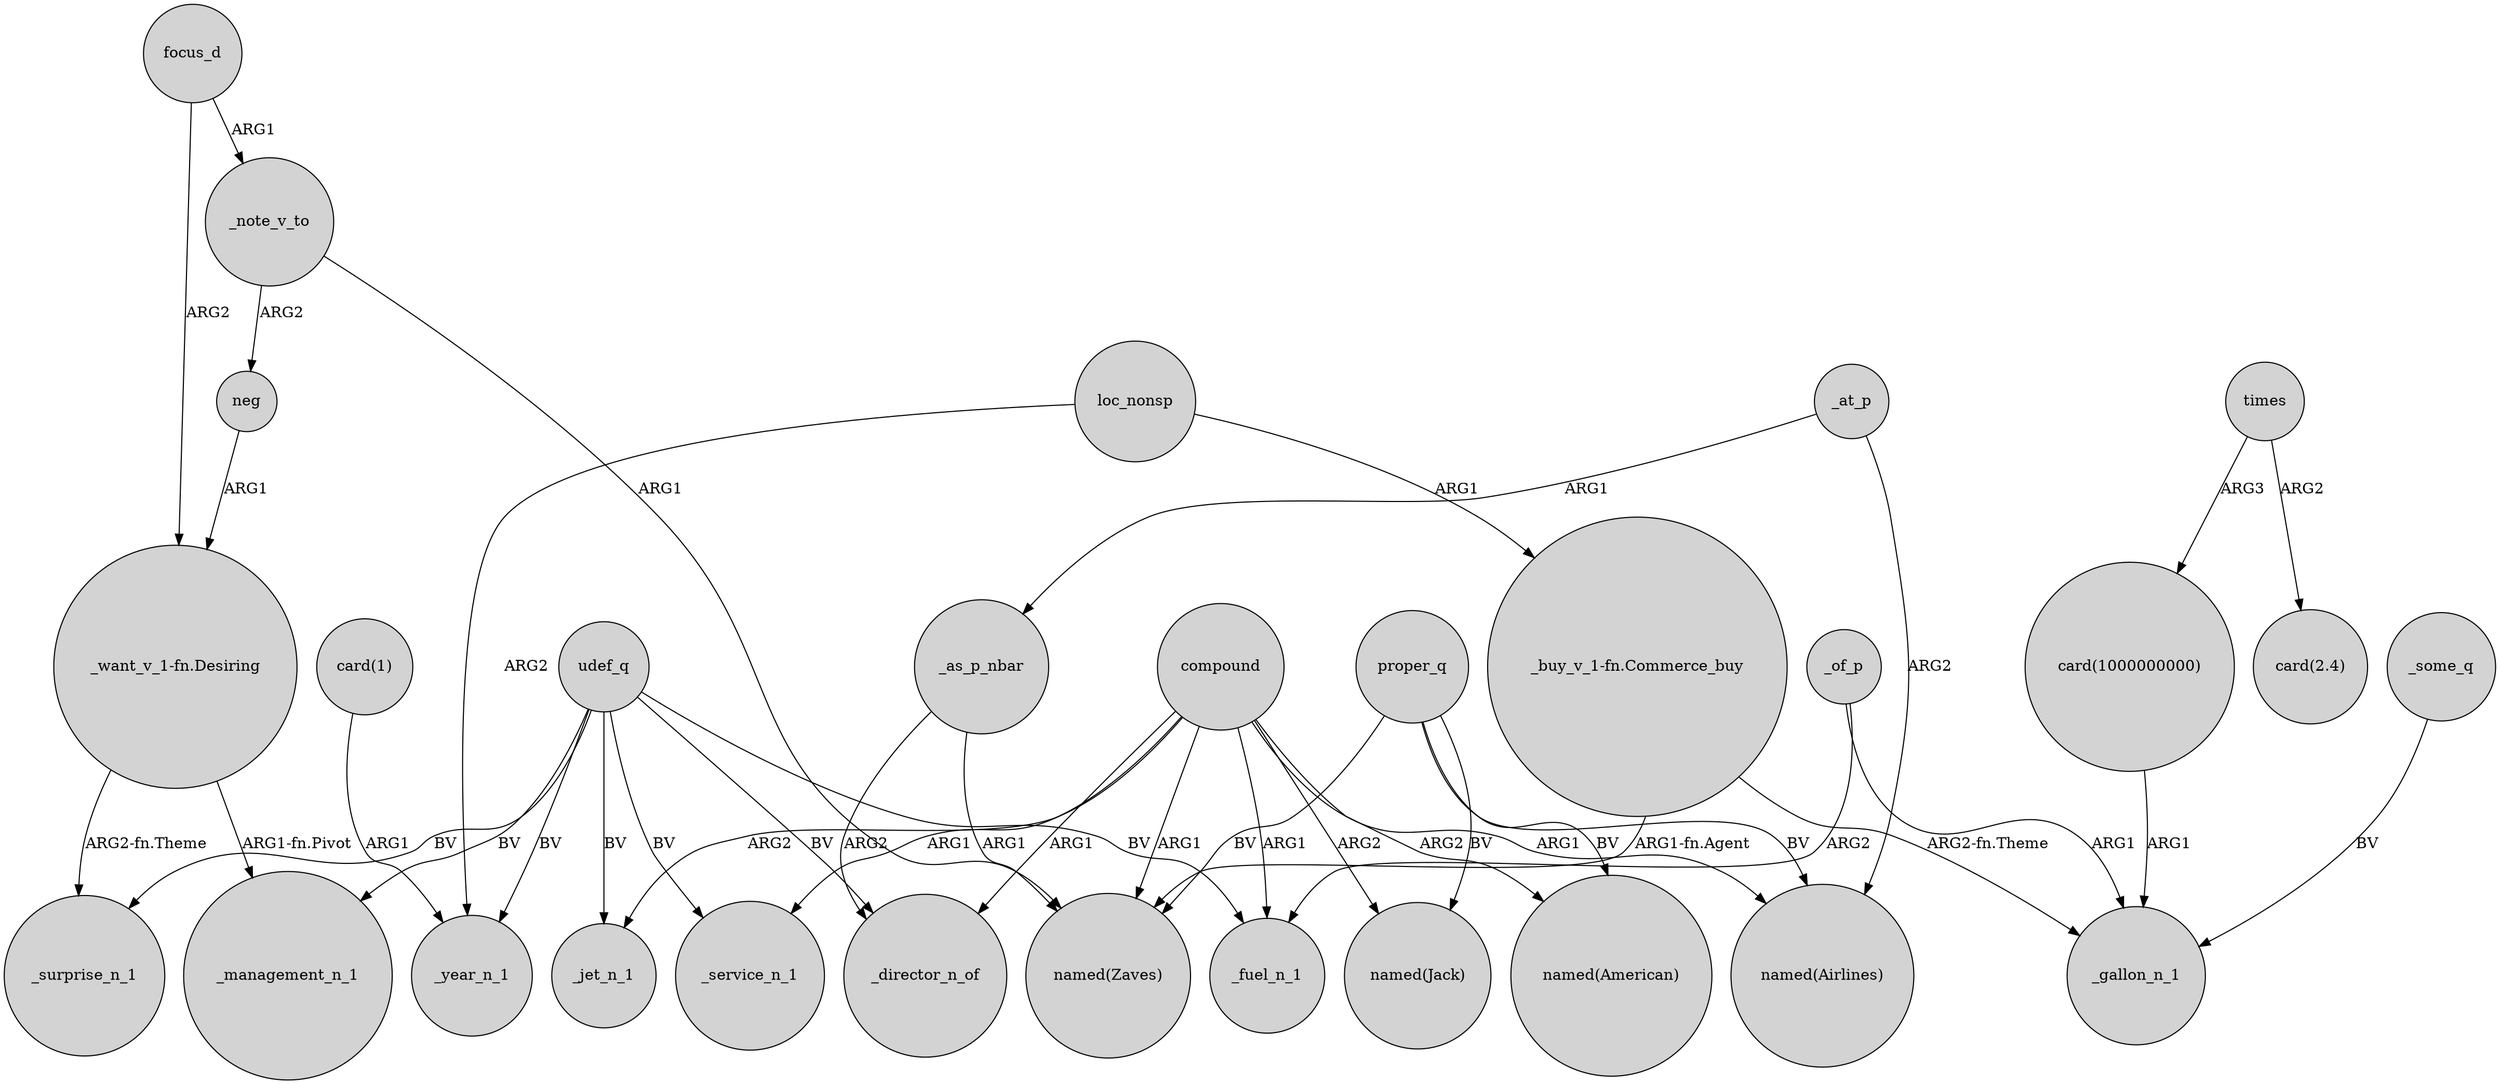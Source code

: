 digraph {
	node [shape=circle style=filled]
	_as_p_nbar -> "named(Zaves)" [label=ARG1]
	compound -> _jet_n_1 [label=ARG2]
	_note_v_to -> "named(Zaves)" [label=ARG1]
	proper_q -> "named(American)" [label=BV]
	_at_p -> _as_p_nbar [label=ARG1]
	"_buy_v_1-fn.Commerce_buy" -> _gallon_n_1 [label="ARG2-fn.Theme"]
	focus_d -> _note_v_to [label=ARG1]
	"_want_v_1-fn.Desiring" -> _management_n_1 [label="ARG1-fn.Pivot"]
	compound -> "named(Airlines)" [label=ARG1]
	"_buy_v_1-fn.Commerce_buy" -> "named(Zaves)" [label="ARG1-fn.Agent"]
	_some_q -> _gallon_n_1 [label=BV]
	udef_q -> _management_n_1 [label=BV]
	proper_q -> "named(Zaves)" [label=BV]
	compound -> "named(American)" [label=ARG2]
	udef_q -> _surprise_n_1 [label=BV]
	times -> "card(1000000000)" [label=ARG3]
	compound -> "named(Jack)" [label=ARG2]
	focus_d -> "_want_v_1-fn.Desiring" [label=ARG2]
	udef_q -> _service_n_1 [label=BV]
	_of_p -> _gallon_n_1 [label=ARG1]
	loc_nonsp -> _year_n_1 [label=ARG2]
	proper_q -> "named(Jack)" [label=BV]
	"card(1)" -> _year_n_1 [label=ARG1]
	compound -> _fuel_n_1 [label=ARG1]
	proper_q -> "named(Airlines)" [label=BV]
	_note_v_to -> neg [label=ARG2]
	udef_q -> _year_n_1 [label=BV]
	udef_q -> _fuel_n_1 [label=BV]
	"_want_v_1-fn.Desiring" -> _surprise_n_1 [label="ARG2-fn.Theme"]
	_at_p -> "named(Airlines)" [label=ARG2]
	compound -> _director_n_of [label=ARG1]
	"card(1000000000)" -> _gallon_n_1 [label=ARG1]
	compound -> _service_n_1 [label=ARG1]
	neg -> "_want_v_1-fn.Desiring" [label=ARG1]
	loc_nonsp -> "_buy_v_1-fn.Commerce_buy" [label=ARG1]
	udef_q -> _director_n_of [label=BV]
	compound -> "named(Zaves)" [label=ARG1]
	_of_p -> _fuel_n_1 [label=ARG2]
	udef_q -> _jet_n_1 [label=BV]
	_as_p_nbar -> _director_n_of [label=ARG2]
	times -> "card(2.4)" [label=ARG2]
}
